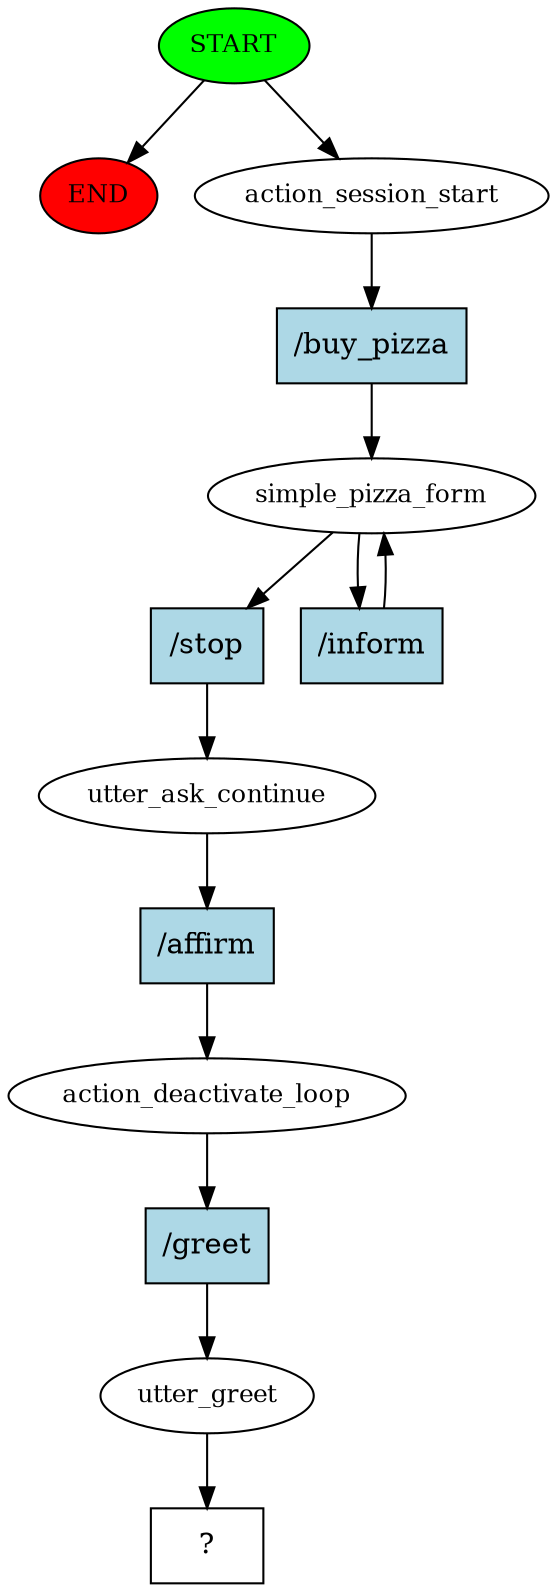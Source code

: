 digraph  {
0 [class="start active", fillcolor=green, fontsize=12, label=START, style=filled];
"-1" [class=end, fillcolor=red, fontsize=12, label=END, style=filled];
1 [class=active, fontsize=12, label=action_session_start];
2 [class=active, fontsize=12, label=simple_pizza_form];
4 [class=active, fontsize=12, label=utter_ask_continue];
5 [class=active, fontsize=12, label=action_deactivate_loop];
6 [class=active, fontsize=12, label=utter_greet];
7 [class="intent dashed active", label="  ?  ", shape=rect];
8 [class="intent active", fillcolor=lightblue, label="/buy_pizza", shape=rect, style=filled];
9 [class="intent active", fillcolor=lightblue, label="/stop", shape=rect, style=filled];
10 [class="intent active", fillcolor=lightblue, label="/inform", shape=rect, style=filled];
11 [class="intent active", fillcolor=lightblue, label="/affirm", shape=rect, style=filled];
12 [class="intent active", fillcolor=lightblue, label="/greet", shape=rect, style=filled];
0 -> "-1"  [class="", key=NONE, label=""];
0 -> 1  [class=active, key=NONE, label=""];
1 -> 8  [class=active, key=0];
2 -> 9  [class=active, key=0];
2 -> 10  [class=active, key=0];
4 -> 11  [class=active, key=0];
5 -> 12  [class=active, key=0];
6 -> 7  [class=active, key=NONE, label=""];
8 -> 2  [class=active, key=0];
9 -> 4  [class=active, key=0];
10 -> 2  [class=active, key=0];
11 -> 5  [class=active, key=0];
12 -> 6  [class=active, key=0];
}
